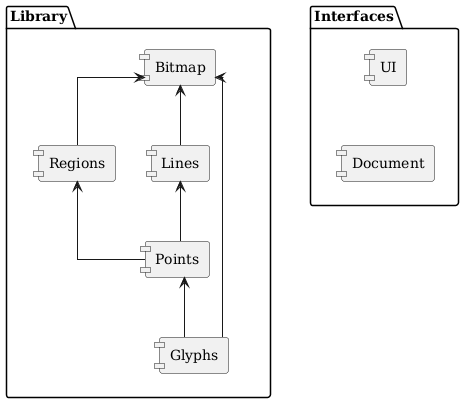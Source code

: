 @startuml
skinparam componentStyle uml1
skinparam defaultFontName DejaVu Serif
skinparam linetype ortho

package "Interfaces" as intf {
    component "UI" as ui
    component "Document" as file

    file -u[hidden]- ui
}

package "Library" as lib {
    component "Bitmap" as bmp
    component "Regions" as reg
    component "Lines" as line
    component "Points" as pts
    component "Glyphs" as gly
}

lib -r[hidden]-> intf

line -u-> bmp
reg -u-> bmp
pts -u-> line
gly -u-> pts
gly -u-> bmp
pts -u-> reg


@enduml